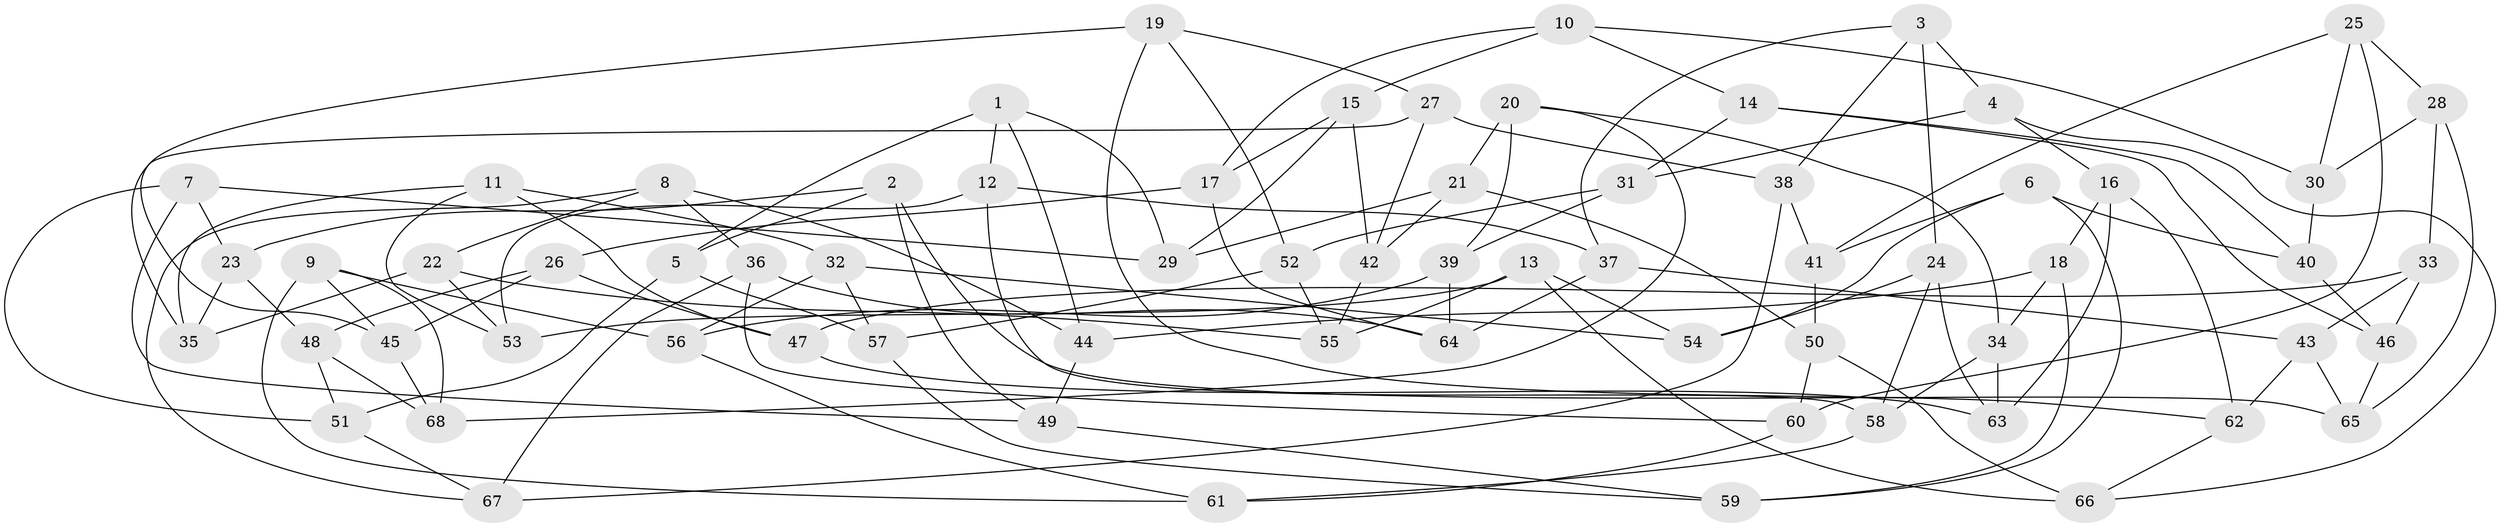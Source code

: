 // coarse degree distribution, {3: 0.18518518518518517, 5: 0.1111111111111111, 2: 0.037037037037037035, 7: 0.1111111111111111, 6: 0.1111111111111111, 4: 0.3333333333333333, 10: 0.037037037037037035, 8: 0.037037037037037035, 11: 0.037037037037037035}
// Generated by graph-tools (version 1.1) at 2025/04/03/04/25 22:04:15]
// undirected, 68 vertices, 136 edges
graph export_dot {
graph [start="1"]
  node [color=gray90,style=filled];
  1;
  2;
  3;
  4;
  5;
  6;
  7;
  8;
  9;
  10;
  11;
  12;
  13;
  14;
  15;
  16;
  17;
  18;
  19;
  20;
  21;
  22;
  23;
  24;
  25;
  26;
  27;
  28;
  29;
  30;
  31;
  32;
  33;
  34;
  35;
  36;
  37;
  38;
  39;
  40;
  41;
  42;
  43;
  44;
  45;
  46;
  47;
  48;
  49;
  50;
  51;
  52;
  53;
  54;
  55;
  56;
  57;
  58;
  59;
  60;
  61;
  62;
  63;
  64;
  65;
  66;
  67;
  68;
  1 -- 44;
  1 -- 29;
  1 -- 12;
  1 -- 5;
  2 -- 65;
  2 -- 5;
  2 -- 49;
  2 -- 23;
  3 -- 38;
  3 -- 4;
  3 -- 24;
  3 -- 37;
  4 -- 31;
  4 -- 16;
  4 -- 66;
  5 -- 57;
  5 -- 51;
  6 -- 40;
  6 -- 54;
  6 -- 41;
  6 -- 59;
  7 -- 49;
  7 -- 23;
  7 -- 29;
  7 -- 51;
  8 -- 67;
  8 -- 22;
  8 -- 36;
  8 -- 44;
  9 -- 56;
  9 -- 45;
  9 -- 61;
  9 -- 68;
  10 -- 17;
  10 -- 30;
  10 -- 14;
  10 -- 15;
  11 -- 32;
  11 -- 47;
  11 -- 53;
  11 -- 35;
  12 -- 37;
  12 -- 53;
  12 -- 58;
  13 -- 66;
  13 -- 53;
  13 -- 54;
  13 -- 55;
  14 -- 40;
  14 -- 31;
  14 -- 46;
  15 -- 29;
  15 -- 42;
  15 -- 17;
  16 -- 62;
  16 -- 63;
  16 -- 18;
  17 -- 26;
  17 -- 64;
  18 -- 44;
  18 -- 34;
  18 -- 59;
  19 -- 27;
  19 -- 45;
  19 -- 52;
  19 -- 62;
  20 -- 68;
  20 -- 34;
  20 -- 21;
  20 -- 39;
  21 -- 50;
  21 -- 42;
  21 -- 29;
  22 -- 55;
  22 -- 35;
  22 -- 53;
  23 -- 48;
  23 -- 35;
  24 -- 63;
  24 -- 54;
  24 -- 58;
  25 -- 41;
  25 -- 30;
  25 -- 60;
  25 -- 28;
  26 -- 48;
  26 -- 47;
  26 -- 45;
  27 -- 35;
  27 -- 42;
  27 -- 38;
  28 -- 65;
  28 -- 33;
  28 -- 30;
  30 -- 40;
  31 -- 52;
  31 -- 39;
  32 -- 54;
  32 -- 56;
  32 -- 57;
  33 -- 43;
  33 -- 47;
  33 -- 46;
  34 -- 63;
  34 -- 58;
  36 -- 64;
  36 -- 60;
  36 -- 67;
  37 -- 64;
  37 -- 43;
  38 -- 41;
  38 -- 67;
  39 -- 64;
  39 -- 56;
  40 -- 46;
  41 -- 50;
  42 -- 55;
  43 -- 62;
  43 -- 65;
  44 -- 49;
  45 -- 68;
  46 -- 65;
  47 -- 63;
  48 -- 51;
  48 -- 68;
  49 -- 59;
  50 -- 66;
  50 -- 60;
  51 -- 67;
  52 -- 57;
  52 -- 55;
  56 -- 61;
  57 -- 59;
  58 -- 61;
  60 -- 61;
  62 -- 66;
}
